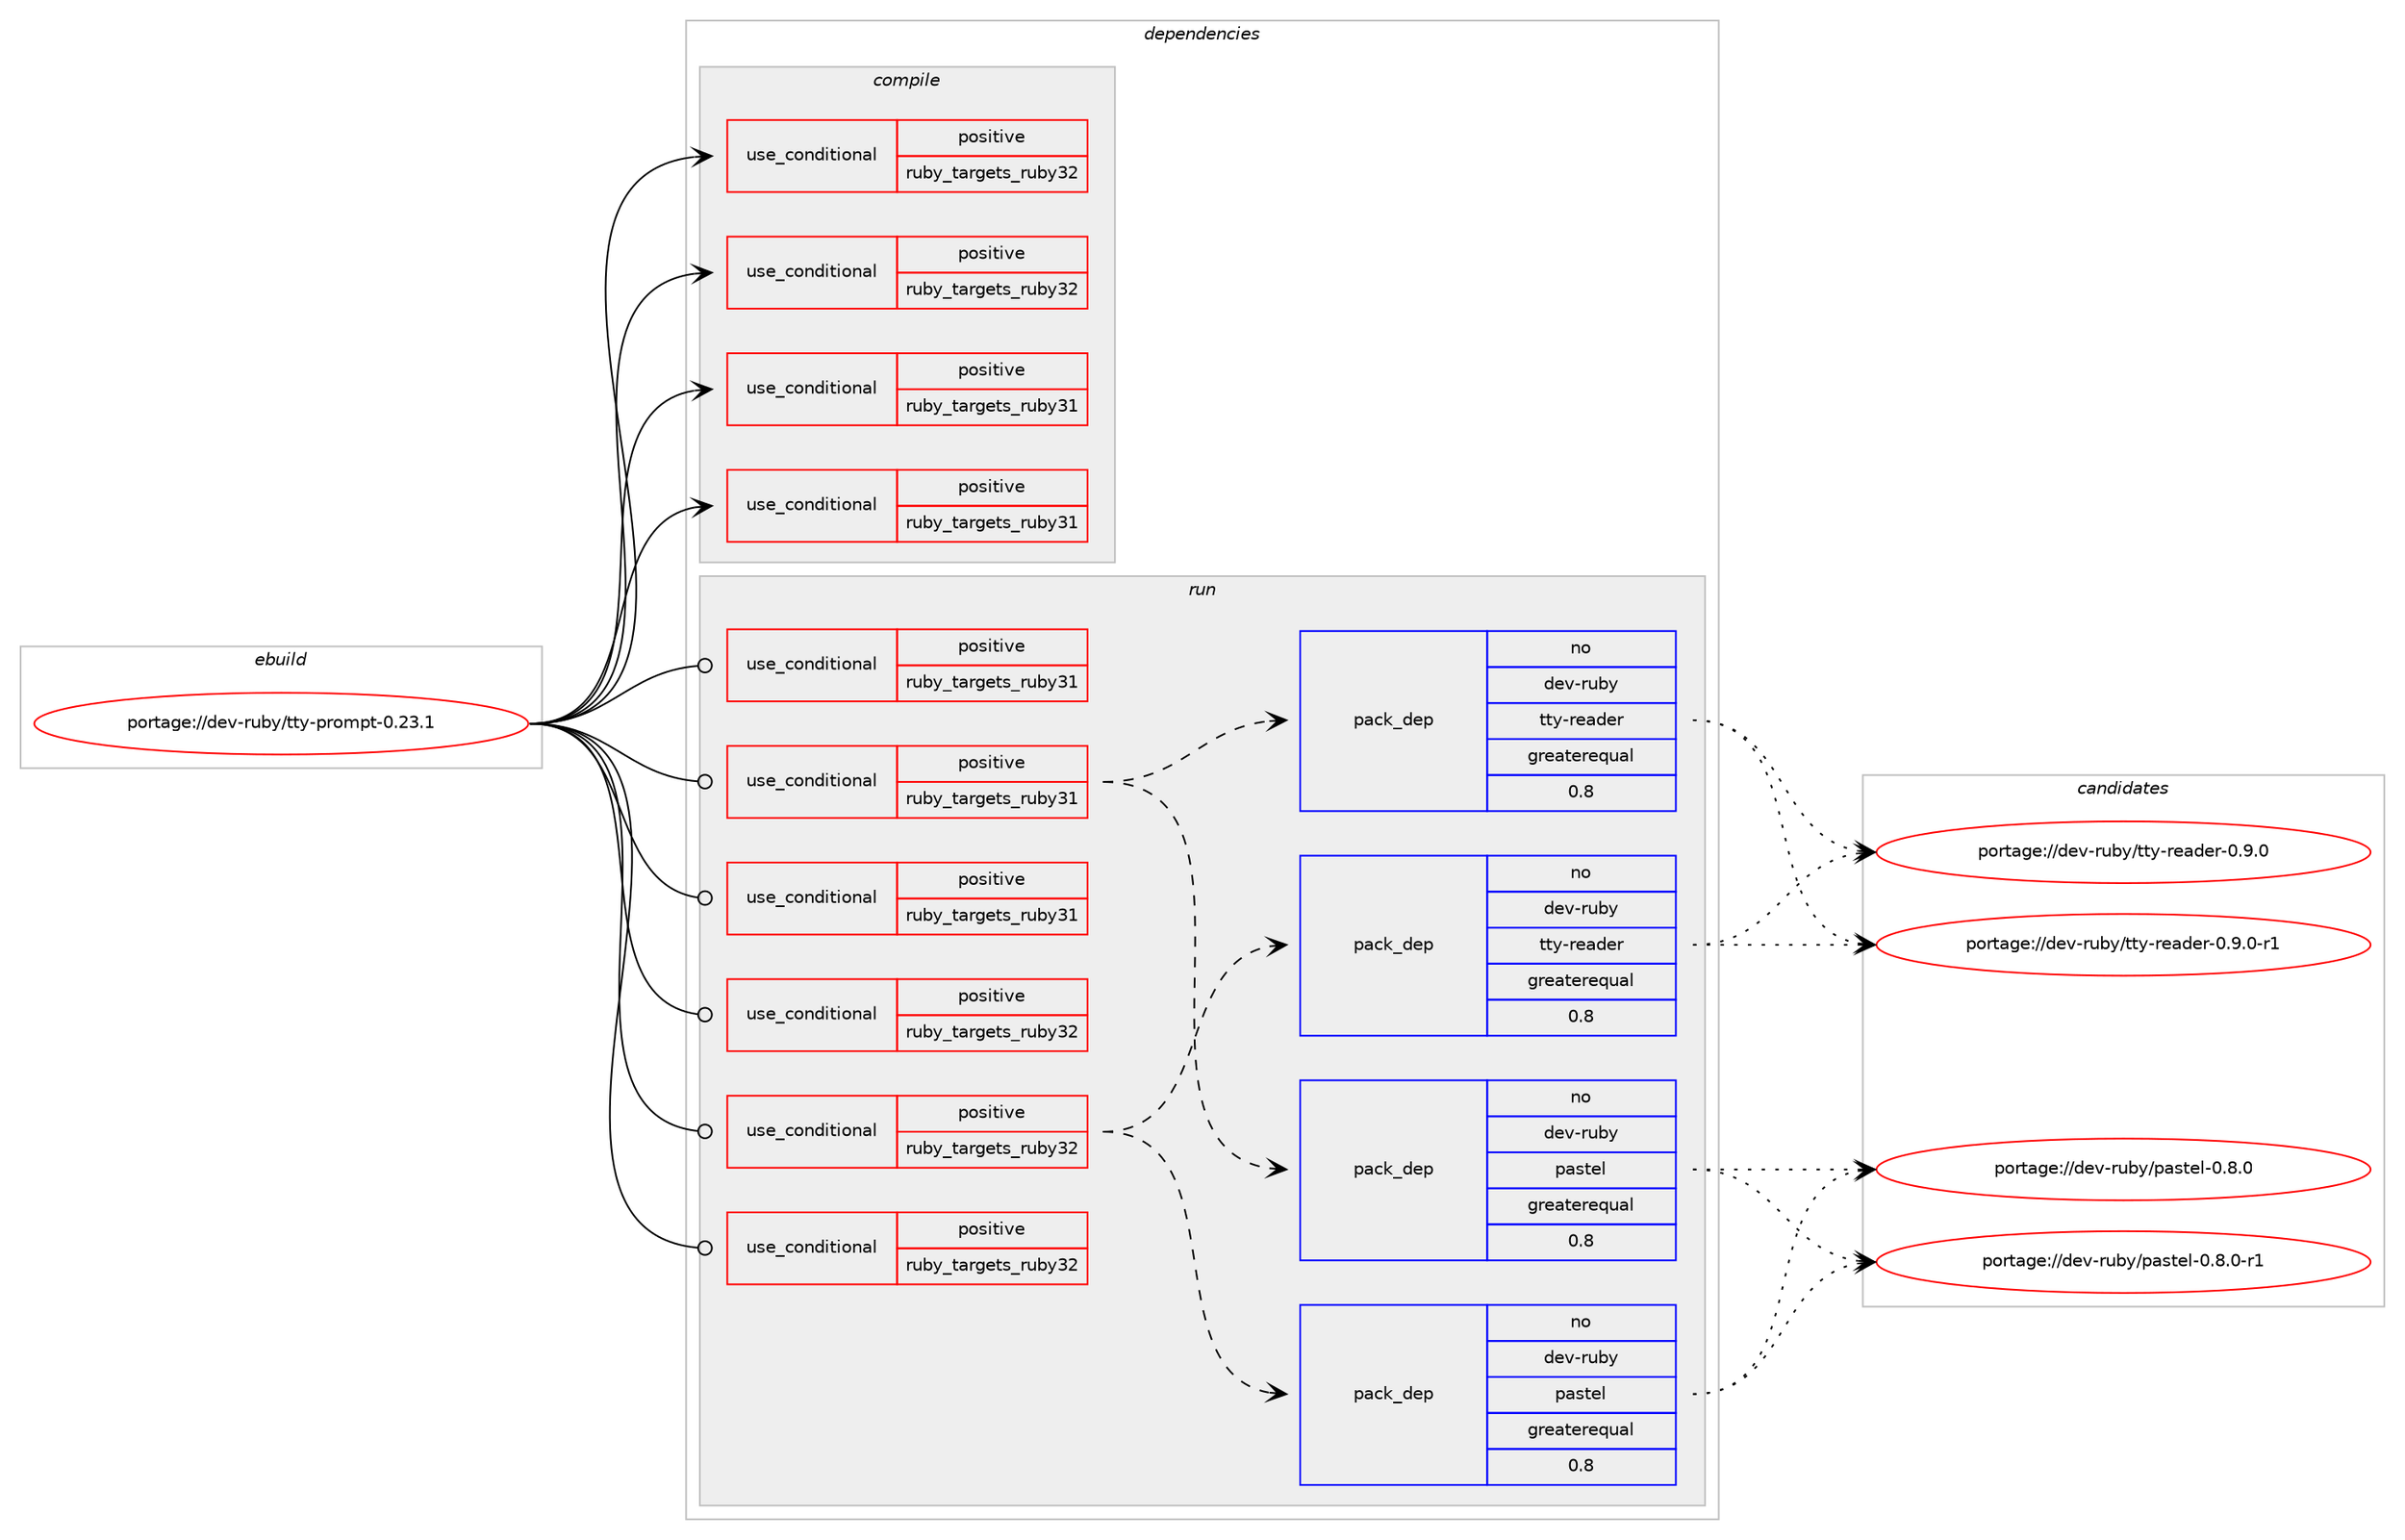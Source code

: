 digraph prolog {

# *************
# Graph options
# *************

newrank=true;
concentrate=true;
compound=true;
graph [rankdir=LR,fontname=Helvetica,fontsize=10,ranksep=1.5];#, ranksep=2.5, nodesep=0.2];
edge  [arrowhead=vee];
node  [fontname=Helvetica,fontsize=10];

# **********
# The ebuild
# **********

subgraph cluster_leftcol {
color=gray;
rank=same;
label=<<i>ebuild</i>>;
id [label="portage://dev-ruby/tty-prompt-0.23.1", color=red, width=4, href="../dev-ruby/tty-prompt-0.23.1.svg"];
}

# ****************
# The dependencies
# ****************

subgraph cluster_midcol {
color=gray;
label=<<i>dependencies</i>>;
subgraph cluster_compile {
fillcolor="#eeeeee";
style=filled;
label=<<i>compile</i>>;
subgraph cond56695 {
dependency105842 [label=<<TABLE BORDER="0" CELLBORDER="1" CELLSPACING="0" CELLPADDING="4"><TR><TD ROWSPAN="3" CELLPADDING="10">use_conditional</TD></TR><TR><TD>positive</TD></TR><TR><TD>ruby_targets_ruby31</TD></TR></TABLE>>, shape=none, color=red];
# *** BEGIN UNKNOWN DEPENDENCY TYPE (TODO) ***
# dependency105842 -> package_dependency(portage://dev-ruby/tty-prompt-0.23.1,install,no,dev-lang,ruby,none,[,,],[slot(3.1)],[])
# *** END UNKNOWN DEPENDENCY TYPE (TODO) ***

}
id:e -> dependency105842:w [weight=20,style="solid",arrowhead="vee"];
subgraph cond56696 {
dependency105843 [label=<<TABLE BORDER="0" CELLBORDER="1" CELLSPACING="0" CELLPADDING="4"><TR><TD ROWSPAN="3" CELLPADDING="10">use_conditional</TD></TR><TR><TD>positive</TD></TR><TR><TD>ruby_targets_ruby31</TD></TR></TABLE>>, shape=none, color=red];
# *** BEGIN UNKNOWN DEPENDENCY TYPE (TODO) ***
# dependency105843 -> package_dependency(portage://dev-ruby/tty-prompt-0.23.1,install,no,virtual,rubygems,none,[,,],[],[use(enable(ruby_targets_ruby31),negative)])
# *** END UNKNOWN DEPENDENCY TYPE (TODO) ***

}
id:e -> dependency105843:w [weight=20,style="solid",arrowhead="vee"];
subgraph cond56697 {
dependency105844 [label=<<TABLE BORDER="0" CELLBORDER="1" CELLSPACING="0" CELLPADDING="4"><TR><TD ROWSPAN="3" CELLPADDING="10">use_conditional</TD></TR><TR><TD>positive</TD></TR><TR><TD>ruby_targets_ruby32</TD></TR></TABLE>>, shape=none, color=red];
# *** BEGIN UNKNOWN DEPENDENCY TYPE (TODO) ***
# dependency105844 -> package_dependency(portage://dev-ruby/tty-prompt-0.23.1,install,no,dev-lang,ruby,none,[,,],[slot(3.2)],[])
# *** END UNKNOWN DEPENDENCY TYPE (TODO) ***

}
id:e -> dependency105844:w [weight=20,style="solid",arrowhead="vee"];
subgraph cond56698 {
dependency105845 [label=<<TABLE BORDER="0" CELLBORDER="1" CELLSPACING="0" CELLPADDING="4"><TR><TD ROWSPAN="3" CELLPADDING="10">use_conditional</TD></TR><TR><TD>positive</TD></TR><TR><TD>ruby_targets_ruby32</TD></TR></TABLE>>, shape=none, color=red];
# *** BEGIN UNKNOWN DEPENDENCY TYPE (TODO) ***
# dependency105845 -> package_dependency(portage://dev-ruby/tty-prompt-0.23.1,install,no,virtual,rubygems,none,[,,],[],[use(enable(ruby_targets_ruby32),negative)])
# *** END UNKNOWN DEPENDENCY TYPE (TODO) ***

}
id:e -> dependency105845:w [weight=20,style="solid",arrowhead="vee"];
}
subgraph cluster_compileandrun {
fillcolor="#eeeeee";
style=filled;
label=<<i>compile and run</i>>;
}
subgraph cluster_run {
fillcolor="#eeeeee";
style=filled;
label=<<i>run</i>>;
subgraph cond56699 {
dependency105846 [label=<<TABLE BORDER="0" CELLBORDER="1" CELLSPACING="0" CELLPADDING="4"><TR><TD ROWSPAN="3" CELLPADDING="10">use_conditional</TD></TR><TR><TD>positive</TD></TR><TR><TD>ruby_targets_ruby31</TD></TR></TABLE>>, shape=none, color=red];
# *** BEGIN UNKNOWN DEPENDENCY TYPE (TODO) ***
# dependency105846 -> package_dependency(portage://dev-ruby/tty-prompt-0.23.1,run,no,dev-lang,ruby,none,[,,],[slot(3.1)],[])
# *** END UNKNOWN DEPENDENCY TYPE (TODO) ***

}
id:e -> dependency105846:w [weight=20,style="solid",arrowhead="odot"];
subgraph cond56700 {
dependency105847 [label=<<TABLE BORDER="0" CELLBORDER="1" CELLSPACING="0" CELLPADDING="4"><TR><TD ROWSPAN="3" CELLPADDING="10">use_conditional</TD></TR><TR><TD>positive</TD></TR><TR><TD>ruby_targets_ruby31</TD></TR></TABLE>>, shape=none, color=red];
subgraph pack47775 {
dependency105848 [label=<<TABLE BORDER="0" CELLBORDER="1" CELLSPACING="0" CELLPADDING="4" WIDTH="220"><TR><TD ROWSPAN="6" CELLPADDING="30">pack_dep</TD></TR><TR><TD WIDTH="110">no</TD></TR><TR><TD>dev-ruby</TD></TR><TR><TD>pastel</TD></TR><TR><TD>greaterequal</TD></TR><TR><TD>0.8</TD></TR></TABLE>>, shape=none, color=blue];
}
dependency105847:e -> dependency105848:w [weight=20,style="dashed",arrowhead="vee"];
subgraph pack47776 {
dependency105849 [label=<<TABLE BORDER="0" CELLBORDER="1" CELLSPACING="0" CELLPADDING="4" WIDTH="220"><TR><TD ROWSPAN="6" CELLPADDING="30">pack_dep</TD></TR><TR><TD WIDTH="110">no</TD></TR><TR><TD>dev-ruby</TD></TR><TR><TD>tty-reader</TD></TR><TR><TD>greaterequal</TD></TR><TR><TD>0.8</TD></TR></TABLE>>, shape=none, color=blue];
}
dependency105847:e -> dependency105849:w [weight=20,style="dashed",arrowhead="vee"];
}
id:e -> dependency105847:w [weight=20,style="solid",arrowhead="odot"];
subgraph cond56701 {
dependency105850 [label=<<TABLE BORDER="0" CELLBORDER="1" CELLSPACING="0" CELLPADDING="4"><TR><TD ROWSPAN="3" CELLPADDING="10">use_conditional</TD></TR><TR><TD>positive</TD></TR><TR><TD>ruby_targets_ruby31</TD></TR></TABLE>>, shape=none, color=red];
# *** BEGIN UNKNOWN DEPENDENCY TYPE (TODO) ***
# dependency105850 -> package_dependency(portage://dev-ruby/tty-prompt-0.23.1,run,no,virtual,rubygems,none,[,,],[],[use(enable(ruby_targets_ruby31),negative)])
# *** END UNKNOWN DEPENDENCY TYPE (TODO) ***

}
id:e -> dependency105850:w [weight=20,style="solid",arrowhead="odot"];
subgraph cond56702 {
dependency105851 [label=<<TABLE BORDER="0" CELLBORDER="1" CELLSPACING="0" CELLPADDING="4"><TR><TD ROWSPAN="3" CELLPADDING="10">use_conditional</TD></TR><TR><TD>positive</TD></TR><TR><TD>ruby_targets_ruby32</TD></TR></TABLE>>, shape=none, color=red];
# *** BEGIN UNKNOWN DEPENDENCY TYPE (TODO) ***
# dependency105851 -> package_dependency(portage://dev-ruby/tty-prompt-0.23.1,run,no,dev-lang,ruby,none,[,,],[slot(3.2)],[])
# *** END UNKNOWN DEPENDENCY TYPE (TODO) ***

}
id:e -> dependency105851:w [weight=20,style="solid",arrowhead="odot"];
subgraph cond56703 {
dependency105852 [label=<<TABLE BORDER="0" CELLBORDER="1" CELLSPACING="0" CELLPADDING="4"><TR><TD ROWSPAN="3" CELLPADDING="10">use_conditional</TD></TR><TR><TD>positive</TD></TR><TR><TD>ruby_targets_ruby32</TD></TR></TABLE>>, shape=none, color=red];
subgraph pack47777 {
dependency105853 [label=<<TABLE BORDER="0" CELLBORDER="1" CELLSPACING="0" CELLPADDING="4" WIDTH="220"><TR><TD ROWSPAN="6" CELLPADDING="30">pack_dep</TD></TR><TR><TD WIDTH="110">no</TD></TR><TR><TD>dev-ruby</TD></TR><TR><TD>pastel</TD></TR><TR><TD>greaterequal</TD></TR><TR><TD>0.8</TD></TR></TABLE>>, shape=none, color=blue];
}
dependency105852:e -> dependency105853:w [weight=20,style="dashed",arrowhead="vee"];
subgraph pack47778 {
dependency105854 [label=<<TABLE BORDER="0" CELLBORDER="1" CELLSPACING="0" CELLPADDING="4" WIDTH="220"><TR><TD ROWSPAN="6" CELLPADDING="30">pack_dep</TD></TR><TR><TD WIDTH="110">no</TD></TR><TR><TD>dev-ruby</TD></TR><TR><TD>tty-reader</TD></TR><TR><TD>greaterequal</TD></TR><TR><TD>0.8</TD></TR></TABLE>>, shape=none, color=blue];
}
dependency105852:e -> dependency105854:w [weight=20,style="dashed",arrowhead="vee"];
}
id:e -> dependency105852:w [weight=20,style="solid",arrowhead="odot"];
subgraph cond56704 {
dependency105855 [label=<<TABLE BORDER="0" CELLBORDER="1" CELLSPACING="0" CELLPADDING="4"><TR><TD ROWSPAN="3" CELLPADDING="10">use_conditional</TD></TR><TR><TD>positive</TD></TR><TR><TD>ruby_targets_ruby32</TD></TR></TABLE>>, shape=none, color=red];
# *** BEGIN UNKNOWN DEPENDENCY TYPE (TODO) ***
# dependency105855 -> package_dependency(portage://dev-ruby/tty-prompt-0.23.1,run,no,virtual,rubygems,none,[,,],[],[use(enable(ruby_targets_ruby32),negative)])
# *** END UNKNOWN DEPENDENCY TYPE (TODO) ***

}
id:e -> dependency105855:w [weight=20,style="solid",arrowhead="odot"];
}
}

# **************
# The candidates
# **************

subgraph cluster_choices {
rank=same;
color=gray;
label=<<i>candidates</i>>;

subgraph choice47775 {
color=black;
nodesep=1;
choice10010111845114117981214711297115116101108454846564648 [label="portage://dev-ruby/pastel-0.8.0", color=red, width=4,href="../dev-ruby/pastel-0.8.0.svg"];
choice100101118451141179812147112971151161011084548465646484511449 [label="portage://dev-ruby/pastel-0.8.0-r1", color=red, width=4,href="../dev-ruby/pastel-0.8.0-r1.svg"];
dependency105848:e -> choice10010111845114117981214711297115116101108454846564648:w [style=dotted,weight="100"];
dependency105848:e -> choice100101118451141179812147112971151161011084548465646484511449:w [style=dotted,weight="100"];
}
subgraph choice47776 {
color=black;
nodesep=1;
choice1001011184511411798121471161161214511410197100101114454846574648 [label="portage://dev-ruby/tty-reader-0.9.0", color=red, width=4,href="../dev-ruby/tty-reader-0.9.0.svg"];
choice10010111845114117981214711611612145114101971001011144548465746484511449 [label="portage://dev-ruby/tty-reader-0.9.0-r1", color=red, width=4,href="../dev-ruby/tty-reader-0.9.0-r1.svg"];
dependency105849:e -> choice1001011184511411798121471161161214511410197100101114454846574648:w [style=dotted,weight="100"];
dependency105849:e -> choice10010111845114117981214711611612145114101971001011144548465746484511449:w [style=dotted,weight="100"];
}
subgraph choice47777 {
color=black;
nodesep=1;
choice10010111845114117981214711297115116101108454846564648 [label="portage://dev-ruby/pastel-0.8.0", color=red, width=4,href="../dev-ruby/pastel-0.8.0.svg"];
choice100101118451141179812147112971151161011084548465646484511449 [label="portage://dev-ruby/pastel-0.8.0-r1", color=red, width=4,href="../dev-ruby/pastel-0.8.0-r1.svg"];
dependency105853:e -> choice10010111845114117981214711297115116101108454846564648:w [style=dotted,weight="100"];
dependency105853:e -> choice100101118451141179812147112971151161011084548465646484511449:w [style=dotted,weight="100"];
}
subgraph choice47778 {
color=black;
nodesep=1;
choice1001011184511411798121471161161214511410197100101114454846574648 [label="portage://dev-ruby/tty-reader-0.9.0", color=red, width=4,href="../dev-ruby/tty-reader-0.9.0.svg"];
choice10010111845114117981214711611612145114101971001011144548465746484511449 [label="portage://dev-ruby/tty-reader-0.9.0-r1", color=red, width=4,href="../dev-ruby/tty-reader-0.9.0-r1.svg"];
dependency105854:e -> choice1001011184511411798121471161161214511410197100101114454846574648:w [style=dotted,weight="100"];
dependency105854:e -> choice10010111845114117981214711611612145114101971001011144548465746484511449:w [style=dotted,weight="100"];
}
}

}
